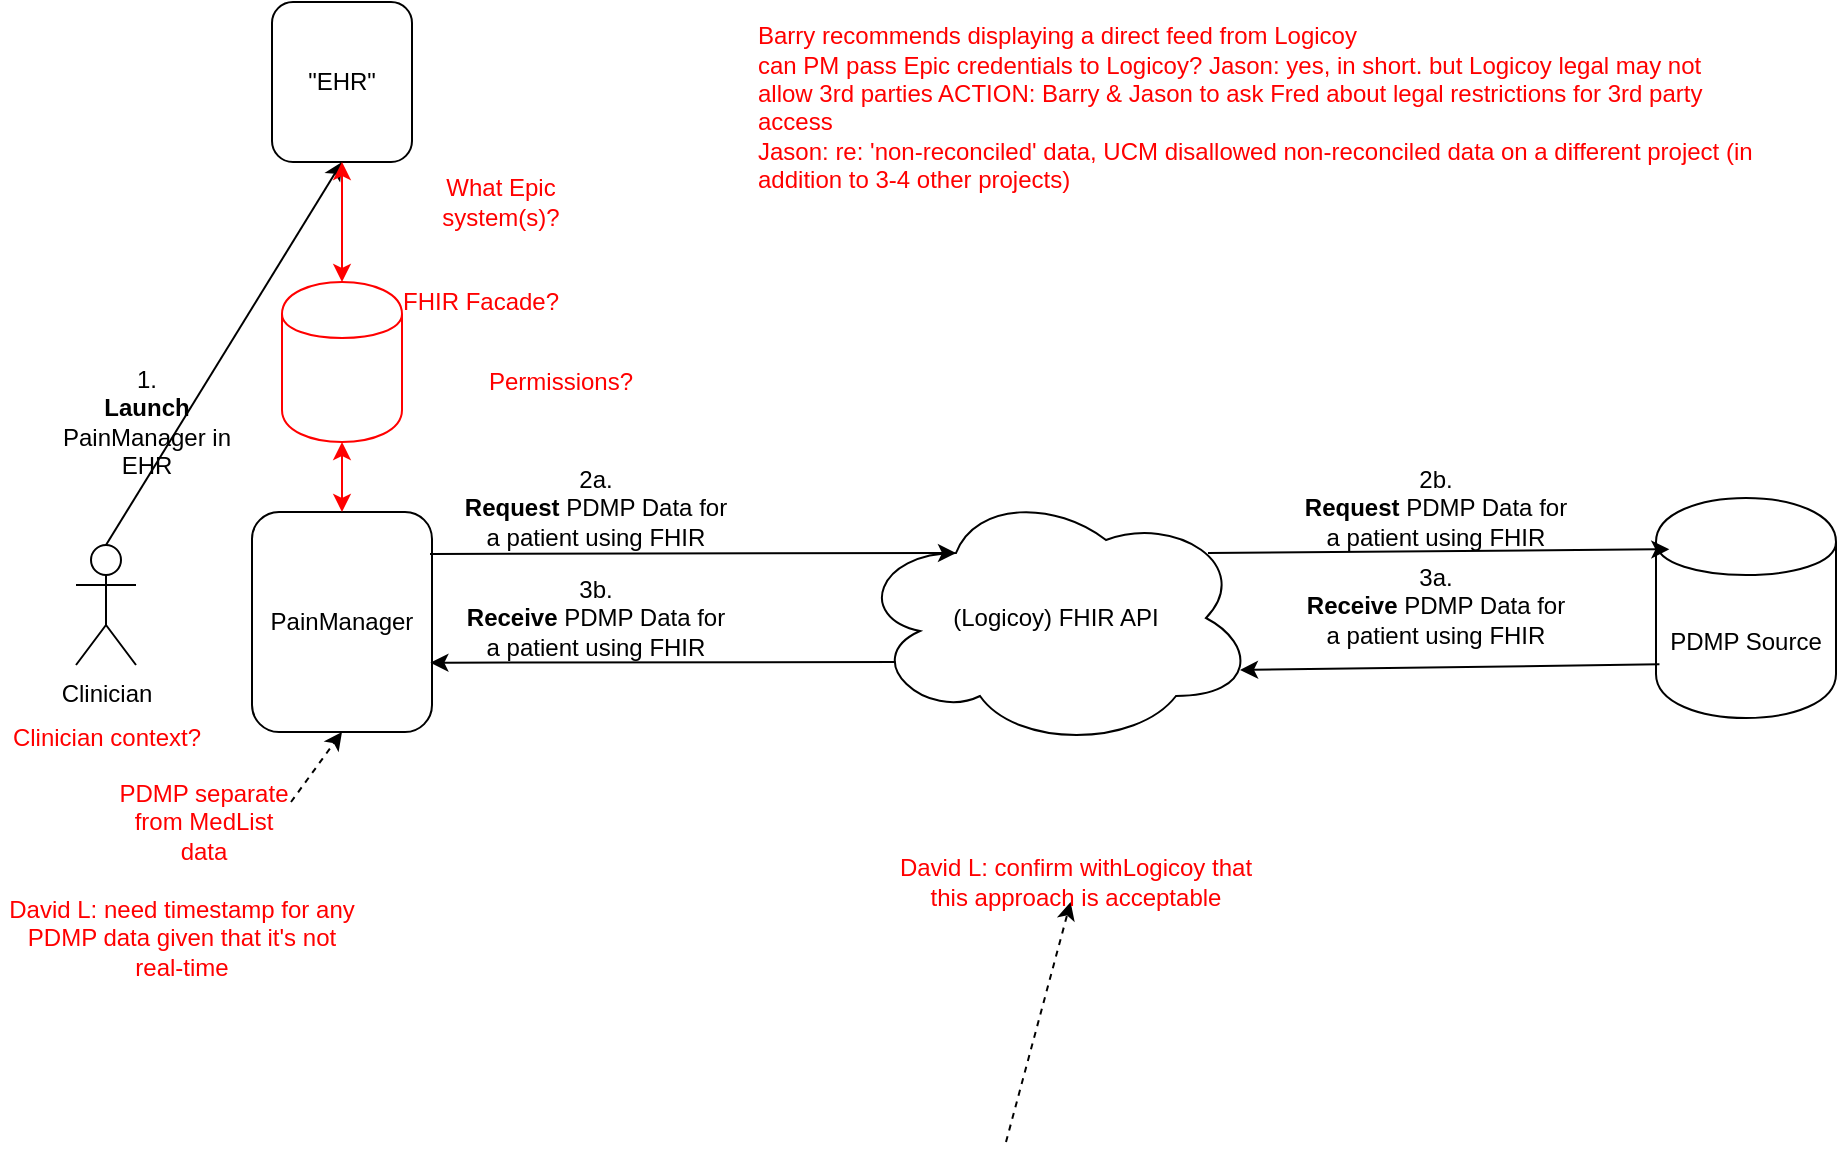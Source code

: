 <mxfile version="12.8.1" type="github">
  <diagram id="FrGQxKCjhuF4aU_QnrsN" name="Page-1">
    <mxGraphModel dx="1115" dy="676" grid="1" gridSize="10" guides="1" tooltips="1" connect="1" arrows="1" fold="1" page="1" pageScale="1" pageWidth="1100" pageHeight="850" math="0" shadow="0">
      <root>
        <mxCell id="0" />
        <mxCell id="1" parent="0" />
        <mxCell id="7fX_YuCGxYSSL--o8gRW-1" value="PDMP Source" style="shape=cylinder;whiteSpace=wrap;html=1;boundedLbl=1;backgroundOutline=1;" parent="1" vertex="1">
          <mxGeometry x="890" y="298" width="90" height="110" as="geometry" />
        </mxCell>
        <mxCell id="7fX_YuCGxYSSL--o8gRW-2" value="Clinician" style="shape=umlActor;verticalLabelPosition=bottom;labelBackgroundColor=#ffffff;verticalAlign=top;html=1;outlineConnect=0;" parent="1" vertex="1">
          <mxGeometry x="100" y="321.5" width="30" height="60" as="geometry" />
        </mxCell>
        <mxCell id="7fX_YuCGxYSSL--o8gRW-3" value="&quot;EHR&quot;" style="rounded=1;whiteSpace=wrap;html=1;" parent="1" vertex="1">
          <mxGeometry x="198" y="50" width="70" height="80" as="geometry" />
        </mxCell>
        <mxCell id="7fX_YuCGxYSSL--o8gRW-5" value="PainManager" style="rounded=1;whiteSpace=wrap;html=1;" parent="1" vertex="1">
          <mxGeometry x="188" y="305" width="90" height="110" as="geometry" />
        </mxCell>
        <mxCell id="7fX_YuCGxYSSL--o8gRW-6" value="" style="endArrow=classic;html=1;exitX=0.5;exitY=0;exitDx=0;exitDy=0;exitPerimeter=0;entryX=0.5;entryY=1;entryDx=0;entryDy=0;" parent="1" source="7fX_YuCGxYSSL--o8gRW-2" target="7fX_YuCGxYSSL--o8gRW-3" edge="1">
          <mxGeometry width="50" height="50" relative="1" as="geometry">
            <mxPoint x="410" y="510" as="sourcePoint" />
            <mxPoint x="460" y="460" as="targetPoint" />
          </mxGeometry>
        </mxCell>
        <mxCell id="7fX_YuCGxYSSL--o8gRW-7" value="" style="endArrow=classic;html=1;exitX=0.5;exitY=1;exitDx=0;exitDy=0;startArrow=classic;startFill=1;strokeColor=#FF0000;" parent="1" source="u4QjWurlUNd13HA4_MeA-4" target="7fX_YuCGxYSSL--o8gRW-5" edge="1">
          <mxGeometry width="50" height="50" relative="1" as="geometry">
            <mxPoint x="410" y="510" as="sourcePoint" />
            <mxPoint x="460" y="460" as="targetPoint" />
          </mxGeometry>
        </mxCell>
        <mxCell id="7fX_YuCGxYSSL--o8gRW-8" value="(Logicoy) FHIR API" style="ellipse;shape=cloud;whiteSpace=wrap;html=1;" parent="1" vertex="1">
          <mxGeometry x="490" y="293" width="200" height="130" as="geometry" />
        </mxCell>
        <mxCell id="7fX_YuCGxYSSL--o8gRW-9" value="" style="endArrow=classic;html=1;entryX=0.25;entryY=0.25;entryDx=0;entryDy=0;entryPerimeter=0;exitX=0.989;exitY=0.191;exitDx=0;exitDy=0;exitPerimeter=0;" parent="1" source="7fX_YuCGxYSSL--o8gRW-5" target="7fX_YuCGxYSSL--o8gRW-8" edge="1">
          <mxGeometry width="50" height="50" relative="1" as="geometry">
            <mxPoint x="230" y="326" as="sourcePoint" />
            <mxPoint x="490" y="333" as="targetPoint" />
          </mxGeometry>
        </mxCell>
        <mxCell id="7fX_YuCGxYSSL--o8gRW-10" value="" style="endArrow=classic;html=1;exitX=0.88;exitY=0.25;exitDx=0;exitDy=0;exitPerimeter=0;entryX=0.074;entryY=0.233;entryDx=0;entryDy=0;entryPerimeter=0;" parent="1" source="7fX_YuCGxYSSL--o8gRW-8" target="7fX_YuCGxYSSL--o8gRW-1" edge="1">
          <mxGeometry width="50" height="50" relative="1" as="geometry">
            <mxPoint x="410" y="518" as="sourcePoint" />
            <mxPoint x="460" y="468" as="targetPoint" />
          </mxGeometry>
        </mxCell>
        <mxCell id="7fX_YuCGxYSSL--o8gRW-11" value="&lt;div&gt;2a. &lt;br&gt;&lt;/div&gt;&lt;div&gt;&lt;b&gt;Request&lt;/b&gt; PDMP Data for a patient using FHIR&lt;/div&gt;" style="text;html=1;strokeColor=none;fillColor=none;align=center;verticalAlign=middle;whiteSpace=wrap;rounded=0;" parent="1" vertex="1">
          <mxGeometry x="290" y="293" width="140" height="20" as="geometry" />
        </mxCell>
        <mxCell id="7fX_YuCGxYSSL--o8gRW-13" value="&lt;div&gt;2b. &lt;br&gt;&lt;/div&gt;&lt;div&gt;&lt;b&gt;Request&lt;/b&gt; PDMP Data for a patient using FHIR&lt;/div&gt;" style="text;html=1;strokeColor=none;fillColor=none;align=center;verticalAlign=middle;whiteSpace=wrap;rounded=0;" parent="1" vertex="1">
          <mxGeometry x="710" y="293" width="140" height="20" as="geometry" />
        </mxCell>
        <mxCell id="7fX_YuCGxYSSL--o8gRW-14" value="" style="endArrow=classic;html=1;exitX=0.019;exitY=0.756;exitDx=0;exitDy=0;exitPerimeter=0;entryX=0.96;entryY=0.7;entryDx=0;entryDy=0;entryPerimeter=0;" parent="1" source="7fX_YuCGxYSSL--o8gRW-1" target="7fX_YuCGxYSSL--o8gRW-8" edge="1">
          <mxGeometry width="50" height="50" relative="1" as="geometry">
            <mxPoint x="510" y="530" as="sourcePoint" />
            <mxPoint x="560" y="480" as="targetPoint" />
          </mxGeometry>
        </mxCell>
        <mxCell id="7fX_YuCGxYSSL--o8gRW-15" value="" style="endArrow=classic;html=1;exitX=0.019;exitY=0.756;exitDx=0;exitDy=0;exitPerimeter=0;entryX=0.991;entryY=0.685;entryDx=0;entryDy=0;entryPerimeter=0;" parent="1" target="7fX_YuCGxYSSL--o8gRW-5" edge="1">
          <mxGeometry width="50" height="50" relative="1" as="geometry">
            <mxPoint x="509.71" y="380.0" as="sourcePoint" />
            <mxPoint x="300.0" y="382.84" as="targetPoint" />
          </mxGeometry>
        </mxCell>
        <mxCell id="7fX_YuCGxYSSL--o8gRW-16" value="&lt;div&gt;3a. &lt;br&gt;&lt;/div&gt;&lt;div&gt;&lt;b&gt;Receive &lt;/b&gt;PDMP Data for a patient using FHIR&lt;/div&gt;" style="text;html=1;strokeColor=none;fillColor=none;align=center;verticalAlign=middle;whiteSpace=wrap;rounded=0;" parent="1" vertex="1">
          <mxGeometry x="710" y="340" width="140" height="23" as="geometry" />
        </mxCell>
        <mxCell id="7fX_YuCGxYSSL--o8gRW-17" value="&lt;div&gt;3b. &lt;br&gt;&lt;/div&gt;&lt;div&gt;&lt;b&gt;Receive &lt;/b&gt;PDMP Data for a patient using FHIR&lt;/div&gt;" style="text;html=1;strokeColor=none;fillColor=none;align=center;verticalAlign=middle;whiteSpace=wrap;rounded=0;" parent="1" vertex="1">
          <mxGeometry x="290" y="346.5" width="140" height="23" as="geometry" />
        </mxCell>
        <mxCell id="7fX_YuCGxYSSL--o8gRW-18" value="1. &lt;br&gt;&lt;div&gt;&lt;b&gt;Launch&lt;/b&gt; PainManager in EHR&lt;br&gt;&lt;/div&gt;" style="text;html=1;strokeColor=none;fillColor=none;align=center;verticalAlign=middle;whiteSpace=wrap;rounded=0;" parent="1" vertex="1">
          <mxGeometry x="80" y="250" width="111" height="20" as="geometry" />
        </mxCell>
        <mxCell id="u4QjWurlUNd13HA4_MeA-1" value="&lt;font color=&quot;#FF0000&quot;&gt;Clinician context?&lt;/font&gt;" style="text;html=1;strokeColor=none;fillColor=none;align=center;verticalAlign=middle;whiteSpace=wrap;rounded=0;" vertex="1" parent="1">
          <mxGeometry x="62.5" y="408" width="105" height="20" as="geometry" />
        </mxCell>
        <mxCell id="u4QjWurlUNd13HA4_MeA-2" value="&lt;font color=&quot;#FF0000&quot;&gt;Permissions?&lt;/font&gt;" style="text;html=1;strokeColor=none;fillColor=none;align=center;verticalAlign=middle;whiteSpace=wrap;rounded=0;" vertex="1" parent="1">
          <mxGeometry x="290" y="230" width="105" height="20" as="geometry" />
        </mxCell>
        <mxCell id="u4QjWurlUNd13HA4_MeA-3" value="&lt;font color=&quot;#FF0000&quot;&gt;What Epic system(s)?&lt;/font&gt;" style="text;html=1;strokeColor=none;fillColor=none;align=center;verticalAlign=middle;whiteSpace=wrap;rounded=0;" vertex="1" parent="1">
          <mxGeometry x="260" y="140" width="105" height="20" as="geometry" />
        </mxCell>
        <mxCell id="u4QjWurlUNd13HA4_MeA-5" value="&lt;font color=&quot;#FF0000&quot;&gt;FHIR Facade?&lt;/font&gt;" style="text;html=1;strokeColor=none;fillColor=none;align=center;verticalAlign=middle;whiteSpace=wrap;rounded=0;" vertex="1" parent="1">
          <mxGeometry x="250" y="190" width="105" height="20" as="geometry" />
        </mxCell>
        <mxCell id="u4QjWurlUNd13HA4_MeA-6" value="&lt;div&gt;PDMP separate from MedList data&lt;br&gt;&lt;/div&gt;" style="text;html=1;strokeColor=none;fillColor=none;align=center;verticalAlign=middle;whiteSpace=wrap;rounded=0;fontColor=#FF0000;" vertex="1" parent="1">
          <mxGeometry x="120" y="450" width="87.5" height="20" as="geometry" />
        </mxCell>
        <mxCell id="u4QjWurlUNd13HA4_MeA-7" value="" style="endArrow=classic;html=1;exitX=1;exitY=0;exitDx=0;exitDy=0;dashed=1;entryX=0.5;entryY=1;entryDx=0;entryDy=0;" edge="1" parent="1" source="u4QjWurlUNd13HA4_MeA-6" target="7fX_YuCGxYSSL--o8gRW-5">
          <mxGeometry width="50" height="50" relative="1" as="geometry">
            <mxPoint x="191" y="470" as="sourcePoint" />
            <mxPoint x="330" y="390" as="targetPoint" />
          </mxGeometry>
        </mxCell>
        <mxCell id="u4QjWurlUNd13HA4_MeA-8" value="" style="endArrow=classic;html=1;dashed=1;" edge="1" parent="1" target="u4QjWurlUNd13HA4_MeA-9">
          <mxGeometry width="50" height="50" relative="1" as="geometry">
            <mxPoint x="565" y="620" as="sourcePoint" />
            <mxPoint x="530" y="480" as="targetPoint" />
          </mxGeometry>
        </mxCell>
        <mxCell id="u4QjWurlUNd13HA4_MeA-9" value="David L: confirm withLogicoy that this approach is acceptable" style="text;html=1;strokeColor=none;fillColor=none;align=center;verticalAlign=middle;whiteSpace=wrap;rounded=0;fontColor=#FF0000;" vertex="1" parent="1">
          <mxGeometry x="510" y="480" width="180" height="20" as="geometry" />
        </mxCell>
        <mxCell id="u4QjWurlUNd13HA4_MeA-10" value="David L: need timestamp for any PDMP data given that it&#39;s not real-time" style="text;html=1;strokeColor=none;fillColor=none;align=center;verticalAlign=middle;whiteSpace=wrap;rounded=0;fontColor=#FF0000;" vertex="1" parent="1">
          <mxGeometry x="62.5" y="508" width="180" height="20" as="geometry" />
        </mxCell>
        <mxCell id="u4QjWurlUNd13HA4_MeA-11" value="&lt;div align=&quot;left&quot;&gt;Barry recommends displaying a direct feed from Logicoy&lt;/div&gt;&lt;div align=&quot;left&quot;&gt;can PM pass Epic credentials to Logicoy? Jason: yes, in short. but Logicoy legal may not allow 3rd parties ACTION: Barry &amp;amp; Jason to ask Fred about legal restrictions for 3rd party access&amp;nbsp;&lt;/div&gt;&lt;div align=&quot;left&quot;&gt;Jason: re: &#39;non-reconciled&#39; data, UCM disallowed non-reconciled data on a different project (in addition to 3-4 other projects)&lt;br&gt;&lt;/div&gt;&amp;nbsp;" style="text;html=1;strokeColor=none;fillColor=none;align=center;verticalAlign=middle;whiteSpace=wrap;rounded=0;fontColor=#FF0000;" vertex="1" parent="1">
          <mxGeometry x="440" y="100" width="500" height="20" as="geometry" />
        </mxCell>
        <mxCell id="u4QjWurlUNd13HA4_MeA-4" value="" style="shape=cylinder;whiteSpace=wrap;html=1;boundedLbl=1;backgroundOutline=1;strokeColor=#FF0000;" vertex="1" parent="1">
          <mxGeometry x="203" y="190" width="60" height="80" as="geometry" />
        </mxCell>
        <mxCell id="u4QjWurlUNd13HA4_MeA-17" value="" style="endArrow=classic;html=1;exitX=0.5;exitY=1;exitDx=0;exitDy=0;startArrow=classic;startFill=1;strokeColor=#FF0000;" edge="1" parent="1" source="7fX_YuCGxYSSL--o8gRW-3" target="u4QjWurlUNd13HA4_MeA-4">
          <mxGeometry width="50" height="50" relative="1" as="geometry">
            <mxPoint x="233" y="130" as="sourcePoint" />
            <mxPoint x="233" y="305" as="targetPoint" />
          </mxGeometry>
        </mxCell>
      </root>
    </mxGraphModel>
  </diagram>
</mxfile>
